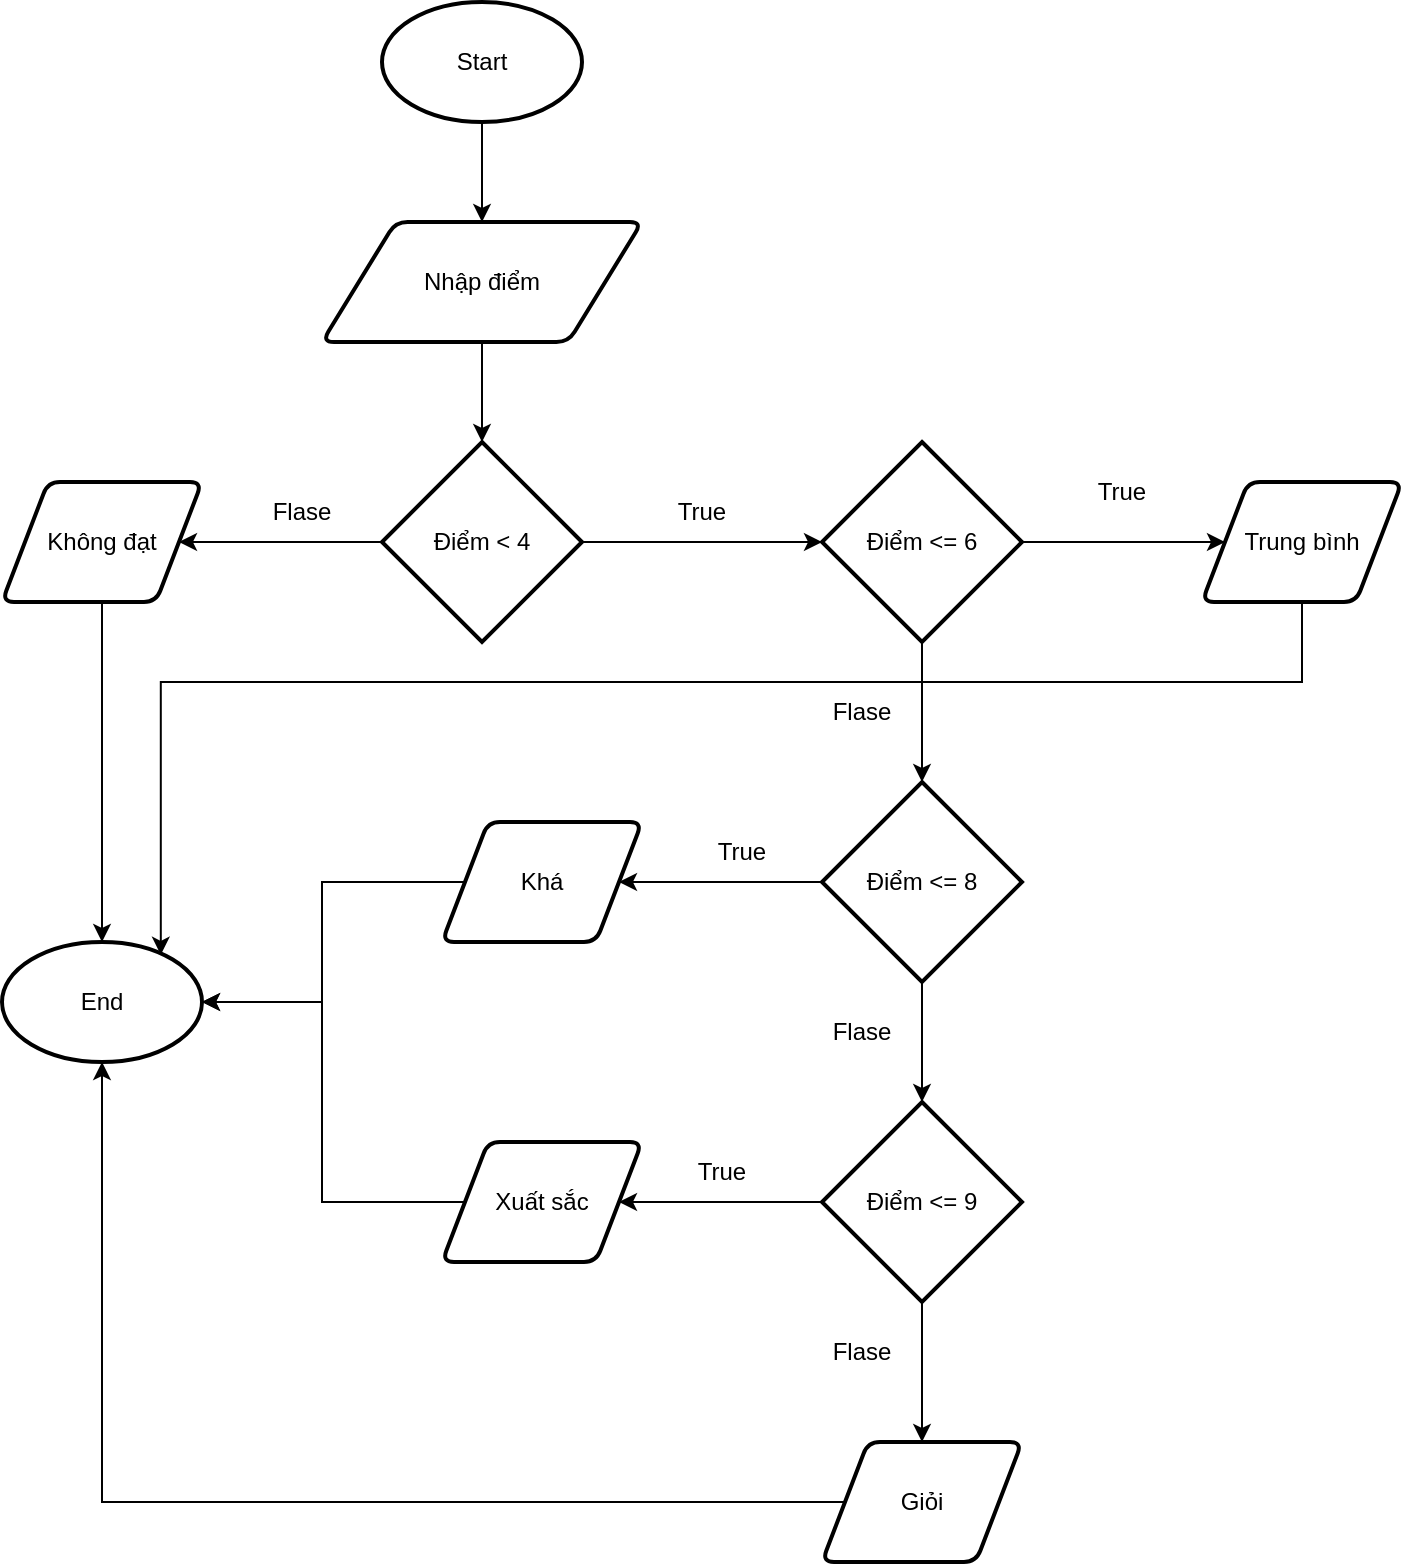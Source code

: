 <mxfile version="28.2.5">
  <diagram name="Trang-1" id="r--a0LAIZf51SyMWXozF">
    <mxGraphModel dx="1498" dy="671" grid="1" gridSize="10" guides="1" tooltips="1" connect="1" arrows="1" fold="1" page="1" pageScale="1" pageWidth="3300" pageHeight="4681" math="0" shadow="0">
      <root>
        <mxCell id="0" />
        <mxCell id="1" parent="0" />
        <mxCell id="M4qNLbeDpR7BEKtGzwbz-3" value="" style="edgeStyle=orthogonalEdgeStyle;rounded=0;orthogonalLoop=1;jettySize=auto;html=1;" edge="1" parent="1" source="M4qNLbeDpR7BEKtGzwbz-1" target="M4qNLbeDpR7BEKtGzwbz-2">
          <mxGeometry relative="1" as="geometry" />
        </mxCell>
        <mxCell id="M4qNLbeDpR7BEKtGzwbz-1" value="Start" style="strokeWidth=2;html=1;shape=mxgraph.flowchart.start_1;whiteSpace=wrap;" vertex="1" parent="1">
          <mxGeometry x="480" y="180" width="100" height="60" as="geometry" />
        </mxCell>
        <mxCell id="M4qNLbeDpR7BEKtGzwbz-6" value="" style="edgeStyle=orthogonalEdgeStyle;rounded=0;orthogonalLoop=1;jettySize=auto;html=1;" edge="1" parent="1" source="M4qNLbeDpR7BEKtGzwbz-2" target="M4qNLbeDpR7BEKtGzwbz-5">
          <mxGeometry relative="1" as="geometry" />
        </mxCell>
        <mxCell id="M4qNLbeDpR7BEKtGzwbz-2" value="Nhập điểm" style="shape=parallelogram;html=1;strokeWidth=2;perimeter=parallelogramPerimeter;whiteSpace=wrap;rounded=1;arcSize=12;size=0.23;" vertex="1" parent="1">
          <mxGeometry x="450" y="290" width="160" height="60" as="geometry" />
        </mxCell>
        <mxCell id="M4qNLbeDpR7BEKtGzwbz-4" value="End" style="strokeWidth=2;html=1;shape=mxgraph.flowchart.start_1;whiteSpace=wrap;" vertex="1" parent="1">
          <mxGeometry x="290" y="650" width="100" height="60" as="geometry" />
        </mxCell>
        <mxCell id="M4qNLbeDpR7BEKtGzwbz-8" value="" style="edgeStyle=orthogonalEdgeStyle;rounded=0;orthogonalLoop=1;jettySize=auto;html=1;" edge="1" parent="1" source="M4qNLbeDpR7BEKtGzwbz-5" target="M4qNLbeDpR7BEKtGzwbz-7">
          <mxGeometry relative="1" as="geometry" />
        </mxCell>
        <mxCell id="M4qNLbeDpR7BEKtGzwbz-11" value="" style="edgeStyle=orthogonalEdgeStyle;rounded=0;orthogonalLoop=1;jettySize=auto;html=1;" edge="1" parent="1" source="M4qNLbeDpR7BEKtGzwbz-5" target="M4qNLbeDpR7BEKtGzwbz-10">
          <mxGeometry relative="1" as="geometry" />
        </mxCell>
        <mxCell id="M4qNLbeDpR7BEKtGzwbz-5" value="Điểm &amp;lt; 4" style="strokeWidth=2;html=1;shape=mxgraph.flowchart.decision;whiteSpace=wrap;" vertex="1" parent="1">
          <mxGeometry x="480" y="400" width="100" height="100" as="geometry" />
        </mxCell>
        <mxCell id="M4qNLbeDpR7BEKtGzwbz-7" value="Không đạt" style="shape=parallelogram;html=1;strokeWidth=2;perimeter=parallelogramPerimeter;whiteSpace=wrap;rounded=1;arcSize=12;size=0.23;" vertex="1" parent="1">
          <mxGeometry x="290" y="420" width="100" height="60" as="geometry" />
        </mxCell>
        <mxCell id="M4qNLbeDpR7BEKtGzwbz-9" value="Flase" style="text;html=1;align=center;verticalAlign=middle;whiteSpace=wrap;rounded=0;" vertex="1" parent="1">
          <mxGeometry x="410" y="420" width="60" height="30" as="geometry" />
        </mxCell>
        <mxCell id="M4qNLbeDpR7BEKtGzwbz-14" value="" style="edgeStyle=orthogonalEdgeStyle;rounded=0;orthogonalLoop=1;jettySize=auto;html=1;" edge="1" parent="1" source="M4qNLbeDpR7BEKtGzwbz-10" target="M4qNLbeDpR7BEKtGzwbz-13">
          <mxGeometry relative="1" as="geometry" />
        </mxCell>
        <mxCell id="M4qNLbeDpR7BEKtGzwbz-17" value="" style="edgeStyle=orthogonalEdgeStyle;rounded=0;orthogonalLoop=1;jettySize=auto;html=1;" edge="1" parent="1" source="M4qNLbeDpR7BEKtGzwbz-10" target="M4qNLbeDpR7BEKtGzwbz-16">
          <mxGeometry relative="1" as="geometry" />
        </mxCell>
        <mxCell id="M4qNLbeDpR7BEKtGzwbz-10" value="Điểm &amp;lt;= 6" style="strokeWidth=2;html=1;shape=mxgraph.flowchart.decision;whiteSpace=wrap;" vertex="1" parent="1">
          <mxGeometry x="700" y="400" width="100" height="100" as="geometry" />
        </mxCell>
        <mxCell id="M4qNLbeDpR7BEKtGzwbz-12" value="True" style="text;html=1;align=center;verticalAlign=middle;whiteSpace=wrap;rounded=0;" vertex="1" parent="1">
          <mxGeometry x="610" y="420" width="60" height="30" as="geometry" />
        </mxCell>
        <mxCell id="M4qNLbeDpR7BEKtGzwbz-13" value="Trung bình" style="shape=parallelogram;html=1;strokeWidth=2;perimeter=parallelogramPerimeter;whiteSpace=wrap;rounded=1;arcSize=12;size=0.23;" vertex="1" parent="1">
          <mxGeometry x="890" y="420" width="100" height="60" as="geometry" />
        </mxCell>
        <mxCell id="M4qNLbeDpR7BEKtGzwbz-15" value="True" style="text;html=1;align=center;verticalAlign=middle;whiteSpace=wrap;rounded=0;" vertex="1" parent="1">
          <mxGeometry x="820" y="410" width="60" height="30" as="geometry" />
        </mxCell>
        <mxCell id="M4qNLbeDpR7BEKtGzwbz-20" value="" style="edgeStyle=orthogonalEdgeStyle;rounded=0;orthogonalLoop=1;jettySize=auto;html=1;" edge="1" parent="1" source="M4qNLbeDpR7BEKtGzwbz-16" target="M4qNLbeDpR7BEKtGzwbz-19">
          <mxGeometry relative="1" as="geometry" />
        </mxCell>
        <mxCell id="M4qNLbeDpR7BEKtGzwbz-23" value="" style="edgeStyle=orthogonalEdgeStyle;rounded=0;orthogonalLoop=1;jettySize=auto;html=1;" edge="1" parent="1" source="M4qNLbeDpR7BEKtGzwbz-16" target="M4qNLbeDpR7BEKtGzwbz-22">
          <mxGeometry relative="1" as="geometry" />
        </mxCell>
        <mxCell id="M4qNLbeDpR7BEKtGzwbz-16" value="Điểm &amp;lt;= 8" style="strokeWidth=2;html=1;shape=mxgraph.flowchart.decision;whiteSpace=wrap;" vertex="1" parent="1">
          <mxGeometry x="700" y="570" width="100" height="100" as="geometry" />
        </mxCell>
        <mxCell id="M4qNLbeDpR7BEKtGzwbz-18" value="Flase" style="text;html=1;align=center;verticalAlign=middle;whiteSpace=wrap;rounded=0;" vertex="1" parent="1">
          <mxGeometry x="690" y="520" width="60" height="30" as="geometry" />
        </mxCell>
        <mxCell id="M4qNLbeDpR7BEKtGzwbz-19" value="Khá" style="shape=parallelogram;html=1;strokeWidth=2;perimeter=parallelogramPerimeter;whiteSpace=wrap;rounded=1;arcSize=12;size=0.23;" vertex="1" parent="1">
          <mxGeometry x="510" y="590" width="100" height="60" as="geometry" />
        </mxCell>
        <mxCell id="M4qNLbeDpR7BEKtGzwbz-21" value="True" style="text;html=1;align=center;verticalAlign=middle;whiteSpace=wrap;rounded=0;" vertex="1" parent="1">
          <mxGeometry x="630" y="590" width="60" height="30" as="geometry" />
        </mxCell>
        <mxCell id="M4qNLbeDpR7BEKtGzwbz-26" value="" style="edgeStyle=orthogonalEdgeStyle;rounded=0;orthogonalLoop=1;jettySize=auto;html=1;" edge="1" parent="1" source="M4qNLbeDpR7BEKtGzwbz-22" target="M4qNLbeDpR7BEKtGzwbz-25">
          <mxGeometry relative="1" as="geometry" />
        </mxCell>
        <mxCell id="M4qNLbeDpR7BEKtGzwbz-29" value="" style="edgeStyle=orthogonalEdgeStyle;rounded=0;orthogonalLoop=1;jettySize=auto;html=1;" edge="1" parent="1" source="M4qNLbeDpR7BEKtGzwbz-22" target="M4qNLbeDpR7BEKtGzwbz-28">
          <mxGeometry relative="1" as="geometry" />
        </mxCell>
        <mxCell id="M4qNLbeDpR7BEKtGzwbz-22" value="Điểm &amp;lt;= 9" style="strokeWidth=2;html=1;shape=mxgraph.flowchart.decision;whiteSpace=wrap;" vertex="1" parent="1">
          <mxGeometry x="700" y="730" width="100" height="100" as="geometry" />
        </mxCell>
        <mxCell id="M4qNLbeDpR7BEKtGzwbz-24" value="Flase" style="text;html=1;align=center;verticalAlign=middle;whiteSpace=wrap;rounded=0;" vertex="1" parent="1">
          <mxGeometry x="690" y="680" width="60" height="30" as="geometry" />
        </mxCell>
        <mxCell id="M4qNLbeDpR7BEKtGzwbz-25" value="Xuất sắc" style="shape=parallelogram;html=1;strokeWidth=2;perimeter=parallelogramPerimeter;whiteSpace=wrap;rounded=1;arcSize=12;size=0.23;" vertex="1" parent="1">
          <mxGeometry x="510" y="750" width="100" height="60" as="geometry" />
        </mxCell>
        <mxCell id="M4qNLbeDpR7BEKtGzwbz-27" value="True" style="text;html=1;align=center;verticalAlign=middle;whiteSpace=wrap;rounded=0;" vertex="1" parent="1">
          <mxGeometry x="620" y="750" width="60" height="30" as="geometry" />
        </mxCell>
        <mxCell id="M4qNLbeDpR7BEKtGzwbz-28" value="Giỏi" style="shape=parallelogram;html=1;strokeWidth=2;perimeter=parallelogramPerimeter;whiteSpace=wrap;rounded=1;arcSize=12;size=0.23;" vertex="1" parent="1">
          <mxGeometry x="700" y="900" width="100" height="60" as="geometry" />
        </mxCell>
        <mxCell id="M4qNLbeDpR7BEKtGzwbz-31" value="Flase" style="text;html=1;align=center;verticalAlign=middle;whiteSpace=wrap;rounded=0;" vertex="1" parent="1">
          <mxGeometry x="690" y="840" width="60" height="30" as="geometry" />
        </mxCell>
        <mxCell id="M4qNLbeDpR7BEKtGzwbz-33" style="edgeStyle=orthogonalEdgeStyle;rounded=0;orthogonalLoop=1;jettySize=auto;html=1;entryX=1;entryY=0.5;entryDx=0;entryDy=0;entryPerimeter=0;" edge="1" parent="1" source="M4qNLbeDpR7BEKtGzwbz-19" target="M4qNLbeDpR7BEKtGzwbz-4">
          <mxGeometry relative="1" as="geometry" />
        </mxCell>
        <mxCell id="M4qNLbeDpR7BEKtGzwbz-34" style="edgeStyle=orthogonalEdgeStyle;rounded=0;orthogonalLoop=1;jettySize=auto;html=1;entryX=1;entryY=0.5;entryDx=0;entryDy=0;entryPerimeter=0;" edge="1" parent="1" source="M4qNLbeDpR7BEKtGzwbz-25" target="M4qNLbeDpR7BEKtGzwbz-4">
          <mxGeometry relative="1" as="geometry" />
        </mxCell>
        <mxCell id="M4qNLbeDpR7BEKtGzwbz-35" style="edgeStyle=orthogonalEdgeStyle;rounded=0;orthogonalLoop=1;jettySize=auto;html=1;entryX=0.5;entryY=0;entryDx=0;entryDy=0;entryPerimeter=0;" edge="1" parent="1" source="M4qNLbeDpR7BEKtGzwbz-7" target="M4qNLbeDpR7BEKtGzwbz-4">
          <mxGeometry relative="1" as="geometry" />
        </mxCell>
        <mxCell id="M4qNLbeDpR7BEKtGzwbz-36" style="edgeStyle=orthogonalEdgeStyle;rounded=0;orthogonalLoop=1;jettySize=auto;html=1;entryX=0.5;entryY=1;entryDx=0;entryDy=0;entryPerimeter=0;" edge="1" parent="1" source="M4qNLbeDpR7BEKtGzwbz-28" target="M4qNLbeDpR7BEKtGzwbz-4">
          <mxGeometry relative="1" as="geometry" />
        </mxCell>
        <mxCell id="M4qNLbeDpR7BEKtGzwbz-37" style="edgeStyle=orthogonalEdgeStyle;rounded=0;orthogonalLoop=1;jettySize=auto;html=1;entryX=0.794;entryY=0.107;entryDx=0;entryDy=0;entryPerimeter=0;" edge="1" parent="1" source="M4qNLbeDpR7BEKtGzwbz-13" target="M4qNLbeDpR7BEKtGzwbz-4">
          <mxGeometry relative="1" as="geometry">
            <Array as="points">
              <mxPoint x="940" y="520" />
              <mxPoint x="369" y="520" />
            </Array>
          </mxGeometry>
        </mxCell>
      </root>
    </mxGraphModel>
  </diagram>
</mxfile>
